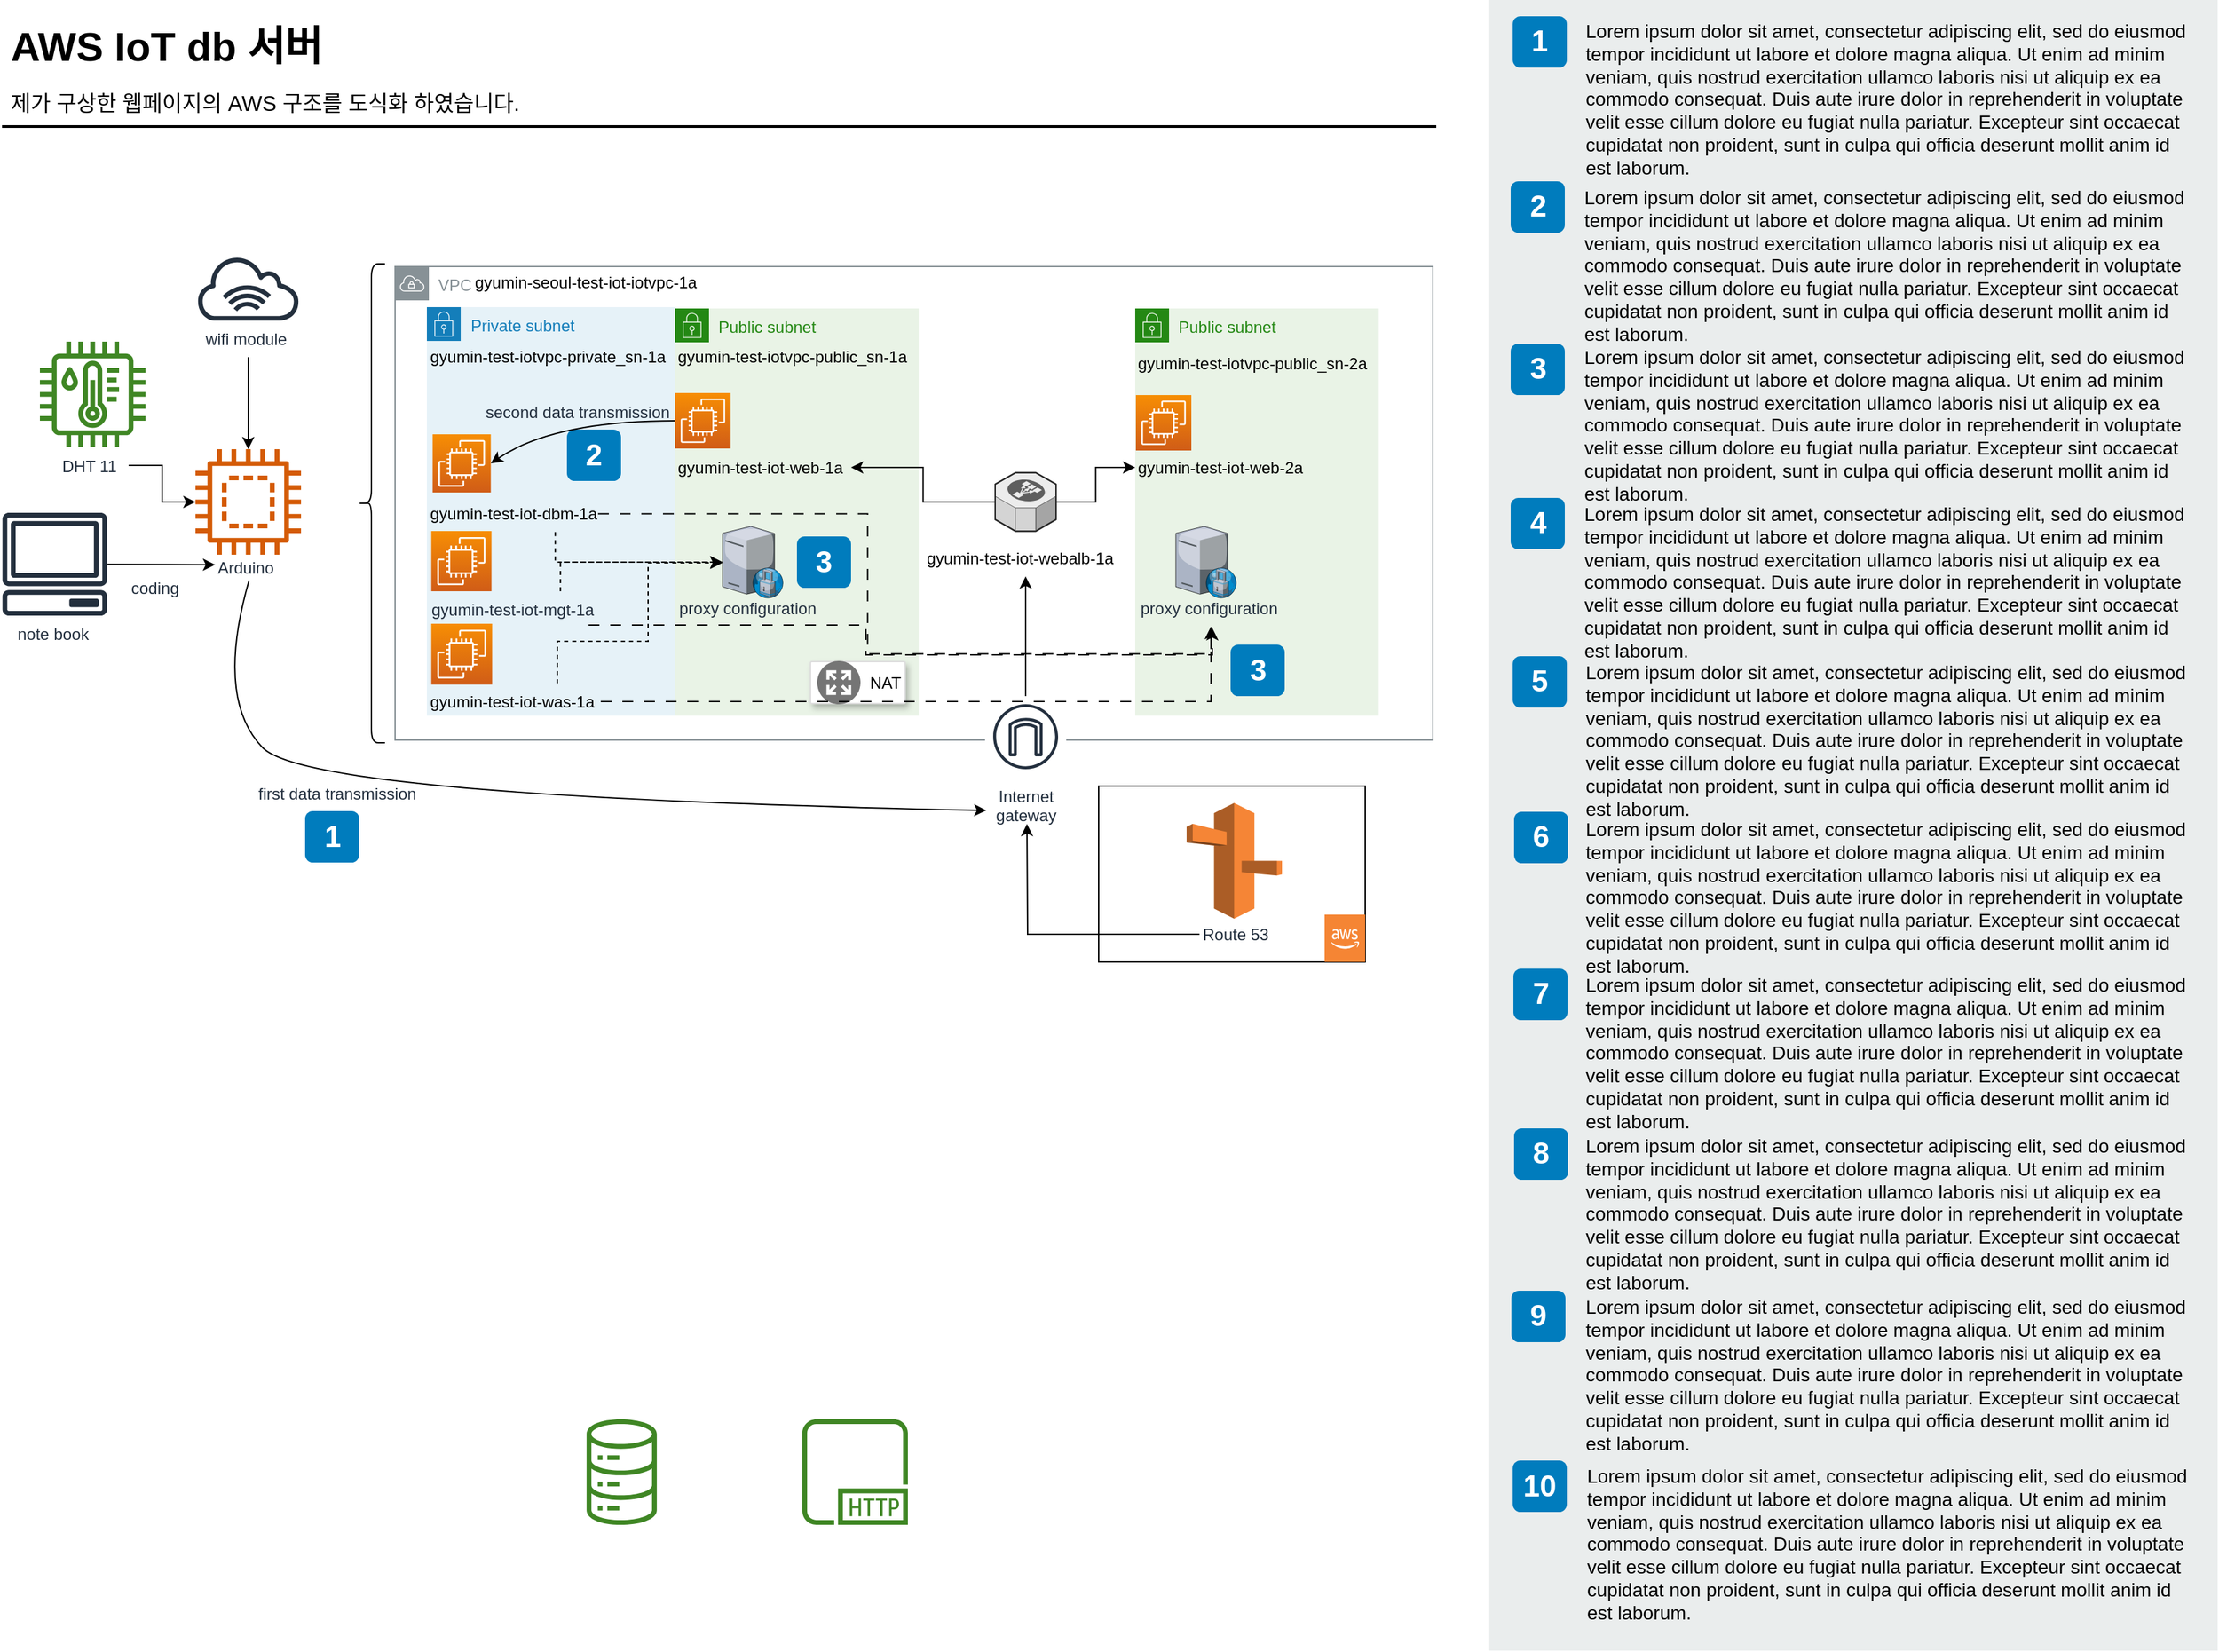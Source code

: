 <mxfile version="21.6.2" type="github">
  <diagram id="Ht1M8jgEwFfnCIfOTk4-" name="Page-1">
    <mxGraphModel dx="1434" dy="788" grid="1" gridSize="10" guides="1" tooltips="1" connect="1" arrows="1" fold="1" page="1" pageScale="1" pageWidth="1169" pageHeight="827" math="0" shadow="0">
      <root>
        <mxCell id="0" />
        <mxCell id="1" parent="0" />
        <mxCell id="RZCS8msr2GIvvRPchReN-126" value="" style="rounded=0;whiteSpace=wrap;html=1;" vertex="1" parent="1">
          <mxGeometry x="863.03" y="632" width="196.97" height="130" as="geometry" />
        </mxCell>
        <mxCell id="RZCS8msr2GIvvRPchReN-37" value="VPC" style="sketch=0;outlineConnect=0;gradientColor=none;html=1;whiteSpace=wrap;fontSize=12;fontStyle=0;shape=mxgraph.aws4.group;grIcon=mxgraph.aws4.group_vpc;strokeColor=#879196;fillColor=none;verticalAlign=top;align=left;spacingLeft=30;fontColor=#879196;dashed=0;" vertex="1" parent="1">
          <mxGeometry x="343" y="248" width="767" height="350" as="geometry" />
        </mxCell>
        <mxCell id="RZCS8msr2GIvvRPchReN-52" value="Private subnet" style="points=[[0,0],[0.25,0],[0.5,0],[0.75,0],[1,0],[1,0.25],[1,0.5],[1,0.75],[1,1],[0.75,1],[0.5,1],[0.25,1],[0,1],[0,0.75],[0,0.5],[0,0.25]];outlineConnect=0;gradientColor=none;html=1;whiteSpace=wrap;fontSize=12;fontStyle=0;container=1;pointerEvents=0;collapsible=0;recursiveResize=0;shape=mxgraph.aws4.group;grIcon=mxgraph.aws4.group_security_group;grStroke=0;strokeColor=#147EBA;fillColor=#E6F2F8;verticalAlign=top;align=left;spacingLeft=30;fontColor=#147EBA;dashed=0;" vertex="1" parent="1">
          <mxGeometry x="366.5" y="278" width="183.5" height="302" as="geometry" />
        </mxCell>
        <mxCell id="RZCS8msr2GIvvRPchReN-41" value="&lt;div style=&quot;text-align: center;&quot;&gt;&lt;span style=&quot;background-color: initial;&quot;&gt;&lt;font color=&quot;#232f3e&quot;&gt;gyumin-test-iot-mgt-1a&lt;/font&gt;&lt;/span&gt;&lt;/div&gt;" style="text;whiteSpace=wrap;html=1;" vertex="1" parent="RZCS8msr2GIvvRPchReN-52">
          <mxGeometry x="1" y="210" width="130.25" height="27" as="geometry" />
        </mxCell>
        <mxCell id="RZCS8msr2GIvvRPchReN-93" value="&lt;div style=&quot;text-align: center;&quot;&gt;gyumin-test-iotvpc-private_sn-1a&lt;br&gt;&lt;/div&gt;" style="text;whiteSpace=wrap;html=1;" vertex="1" parent="RZCS8msr2GIvvRPchReN-52">
          <mxGeometry y="22.5" width="180" height="27" as="geometry" />
        </mxCell>
        <mxCell id="RZCS8msr2GIvvRPchReN-115" value="&lt;div style=&quot;text-align: center;&quot;&gt;&lt;font color=&quot;#232f3e&quot;&gt;second data transmission&lt;/font&gt;&lt;/div&gt;" style="text;whiteSpace=wrap;html=1;" vertex="1" parent="RZCS8msr2GIvvRPchReN-52">
          <mxGeometry x="41" y="63.5" width="142.5" height="27" as="geometry" />
        </mxCell>
        <mxCell id="-QjtrjUzRDEMRZ5MF8oH-27" value="2" style="rounded=1;whiteSpace=wrap;html=1;fillColor=#007CBD;strokeColor=none;fontColor=#FFFFFF;fontStyle=1;fontSize=22;" parent="RZCS8msr2GIvvRPchReN-52" vertex="1">
          <mxGeometry x="103.5" y="90.5" width="40" height="38" as="geometry" />
        </mxCell>
        <mxCell id="RZCS8msr2GIvvRPchReN-46" value="Public subnet" style="points=[[0,0],[0.25,0],[0.5,0],[0.75,0],[1,0],[1,0.25],[1,0.5],[1,0.75],[1,1],[0.75,1],[0.5,1],[0.25,1],[0,1],[0,0.75],[0,0.5],[0,0.25]];outlineConnect=0;gradientColor=none;html=1;whiteSpace=wrap;fontSize=12;fontStyle=0;container=1;pointerEvents=0;collapsible=0;recursiveResize=0;shape=mxgraph.aws4.group;grIcon=mxgraph.aws4.group_security_group;grStroke=0;strokeColor=#248814;fillColor=#E9F3E6;verticalAlign=top;align=left;spacingLeft=30;fontColor=#248814;dashed=0;" vertex="1" parent="1">
          <mxGeometry x="550" y="279" width="180" height="301" as="geometry" />
        </mxCell>
        <mxCell id="RZCS8msr2GIvvRPchReN-21" value="&lt;div style=&quot;text-align: center;&quot;&gt;gyumin-test-iot-web-1a&lt;br&gt;&lt;/div&gt;" style="text;whiteSpace=wrap;html=1;" vertex="1" parent="RZCS8msr2GIvvRPchReN-46">
          <mxGeometry y="104" width="130" height="27" as="geometry" />
        </mxCell>
        <mxCell id="RZCS8msr2GIvvRPchReN-99" value="" style="verticalLabelPosition=bottom;sketch=0;aspect=fixed;html=1;verticalAlign=top;strokeColor=none;align=center;outlineConnect=0;shape=mxgraph.citrix.proxy_server;" vertex="1" parent="RZCS8msr2GIvvRPchReN-46">
          <mxGeometry x="35" y="161" width="45.05" height="53" as="geometry" />
        </mxCell>
        <mxCell id="-QjtrjUzRDEMRZ5MF8oH-28" value="3" style="rounded=1;whiteSpace=wrap;html=1;fillColor=#007CBD;strokeColor=none;fontColor=#FFFFFF;fontStyle=1;fontSize=22;" parent="RZCS8msr2GIvvRPchReN-46" vertex="1">
          <mxGeometry x="90" y="168.5" width="40" height="38" as="geometry" />
        </mxCell>
        <mxCell id="RZCS8msr2GIvvRPchReN-50" value="" style="strokeColor=#dddddd;shadow=1;strokeWidth=1;rounded=1;absoluteArcSize=1;arcSize=2;" vertex="1" parent="RZCS8msr2GIvvRPchReN-46">
          <mxGeometry x="100" y="261" width="70" height="31" as="geometry" />
        </mxCell>
        <mxCell id="RZCS8msr2GIvvRPchReN-51" value="NAT" style="sketch=0;dashed=0;connectable=0;html=1;fillColor=#757575;strokeColor=none;shape=mxgraph.gcp2.nat;part=1;labelPosition=right;verticalLabelPosition=middle;align=left;verticalAlign=middle;spacingLeft=5;fontSize=12;" vertex="1" parent="RZCS8msr2GIvvRPchReN-50">
          <mxGeometry y="0.5" width="32" height="32" relative="1" as="geometry">
            <mxPoint x="5" y="-16" as="offset" />
          </mxGeometry>
        </mxCell>
        <mxCell id="-QjtrjUzRDEMRZ5MF8oH-9" value="1" style="rounded=1;whiteSpace=wrap;html=1;fillColor=#007CBD;strokeColor=none;fontColor=#FFFFFF;fontStyle=1;fontSize=22;" parent="1" vertex="1">
          <mxGeometry x="276.5" y="650.5" width="40" height="38" as="geometry" />
        </mxCell>
        <mxCell id="-QjtrjUzRDEMRZ5MF8oH-47" value="AWS IoT db 서버" style="text;html=1;resizable=0;points=[];autosize=1;align=left;verticalAlign=top;spacingTop=-4;fontSize=30;fontStyle=1" parent="1" vertex="1">
          <mxGeometry x="56.5" y="64.5" width="260" height="40" as="geometry" />
        </mxCell>
        <mxCell id="-QjtrjUzRDEMRZ5MF8oH-48" value="제가 구상한 웹페이지의 AWS 구조를 도식화 하였습니다." style="text;html=1;resizable=0;points=[];autosize=1;align=left;verticalAlign=top;spacingTop=-4;fontSize=16;" parent="1" vertex="1">
          <mxGeometry x="56.5" y="114.5" width="430" height="30" as="geometry" />
        </mxCell>
        <mxCell id="SCVMTBWpLvtzJIhz15lM-1" value="" style="line;strokeWidth=2;html=1;fontSize=14;" parent="1" vertex="1">
          <mxGeometry x="52.5" y="139.5" width="1060" height="10" as="geometry" />
        </mxCell>
        <mxCell id="7OVz4w7n9kzEPWy-4BBC-3" value="" style="rounded=0;whiteSpace=wrap;html=1;fillColor=#EAEDED;fontSize=22;fontColor=#FFFFFF;strokeColor=none;labelBackgroundColor=none;" parent="1" vertex="1">
          <mxGeometry x="1151" y="51" width="539" height="1220" as="geometry" />
        </mxCell>
        <mxCell id="7OVz4w7n9kzEPWy-4BBC-4" value="1" style="rounded=1;whiteSpace=wrap;html=1;fillColor=#007CBD;strokeColor=none;fontColor=#FFFFFF;fontStyle=1;fontSize=22;labelBackgroundColor=none;" parent="1" vertex="1">
          <mxGeometry x="1169" y="63" width="40" height="38" as="geometry" />
        </mxCell>
        <mxCell id="7OVz4w7n9kzEPWy-4BBC-5" value="2" style="rounded=1;whiteSpace=wrap;html=1;fillColor=#007CBD;strokeColor=none;fontColor=#FFFFFF;fontStyle=1;fontSize=22;labelBackgroundColor=none;" parent="1" vertex="1">
          <mxGeometry x="1167.5" y="185" width="40" height="38" as="geometry" />
        </mxCell>
        <mxCell id="7OVz4w7n9kzEPWy-4BBC-6" value="3" style="rounded=1;whiteSpace=wrap;html=1;fillColor=#007CBD;strokeColor=none;fontColor=#FFFFFF;fontStyle=1;fontSize=22;labelBackgroundColor=none;" parent="1" vertex="1">
          <mxGeometry x="1167.5" y="305" width="40" height="38" as="geometry" />
        </mxCell>
        <mxCell id="7OVz4w7n9kzEPWy-4BBC-7" value="4" style="rounded=1;whiteSpace=wrap;html=1;fillColor=#007CBD;strokeColor=none;fontColor=#FFFFFF;fontStyle=1;fontSize=22;labelBackgroundColor=none;" parent="1" vertex="1">
          <mxGeometry x="1167.5" y="419" width="40" height="38" as="geometry" />
        </mxCell>
        <mxCell id="7OVz4w7n9kzEPWy-4BBC-8" value="5" style="rounded=1;whiteSpace=wrap;html=1;fillColor=#007CBD;strokeColor=none;fontColor=#FFFFFF;fontStyle=1;fontSize=22;labelBackgroundColor=none;" parent="1" vertex="1">
          <mxGeometry x="1169" y="536" width="40" height="38" as="geometry" />
        </mxCell>
        <mxCell id="7OVz4w7n9kzEPWy-4BBC-9" value="6" style="rounded=1;whiteSpace=wrap;html=1;fillColor=#007CBD;strokeColor=none;fontColor=#FFFFFF;fontStyle=1;fontSize=22;labelBackgroundColor=none;" parent="1" vertex="1">
          <mxGeometry x="1170" y="651" width="40" height="38" as="geometry" />
        </mxCell>
        <mxCell id="7OVz4w7n9kzEPWy-4BBC-10" value="7" style="rounded=1;whiteSpace=wrap;html=1;fillColor=#007CBD;strokeColor=none;fontColor=#FFFFFF;fontStyle=1;fontSize=22;labelBackgroundColor=none;" parent="1" vertex="1">
          <mxGeometry x="1169.5" y="767" width="40" height="38" as="geometry" />
        </mxCell>
        <mxCell id="7OVz4w7n9kzEPWy-4BBC-11" value="8" style="rounded=1;whiteSpace=wrap;html=1;fillColor=#007CBD;strokeColor=none;fontColor=#FFFFFF;fontStyle=1;fontSize=22;labelBackgroundColor=none;" parent="1" vertex="1">
          <mxGeometry x="1170" y="885" width="40" height="38" as="geometry" />
        </mxCell>
        <mxCell id="7OVz4w7n9kzEPWy-4BBC-12" value="9" style="rounded=1;whiteSpace=wrap;html=1;fillColor=#007CBD;strokeColor=none;fontColor=#FFFFFF;fontStyle=1;fontSize=22;labelBackgroundColor=none;" parent="1" vertex="1">
          <mxGeometry x="1168" y="1005" width="40" height="38" as="geometry" />
        </mxCell>
        <mxCell id="7OVz4w7n9kzEPWy-4BBC-13" value="&lt;span&gt;Lorem ipsum dolor sit amet, consectetur adipiscing elit, sed do eiusmod tempor incididunt ut labore et dolore magna aliqua. Ut enim ad minim veniam, quis nostrud exercitation ullamco laboris nisi ut aliquip ex ea commodo consequat. Duis aute irure dolor in reprehenderit in voluptate velit esse cillum dolore eu fugiat nulla pariatur. Excepteur sint occaecat cupidatat non proident, sunt in culpa qui officia deserunt mollit anim id est laborum.&lt;/span&gt;&lt;br&gt;" style="text;html=1;align=left;verticalAlign=top;spacingTop=-4;fontSize=14;labelBackgroundColor=none;whiteSpace=wrap;" parent="1" vertex="1">
          <mxGeometry x="1220.5" y="62.5" width="449" height="118" as="geometry" />
        </mxCell>
        <mxCell id="7OVz4w7n9kzEPWy-4BBC-14" value="&lt;span&gt;Lorem ipsum dolor sit amet, consectetur adipiscing elit, sed do eiusmod tempor incididunt ut labore et dolore magna aliqua. Ut enim ad minim veniam, quis nostrud exercitation ullamco laboris nisi ut aliquip ex ea commodo consequat. Duis aute irure dolor in reprehenderit in voluptate velit esse cillum dolore eu fugiat nulla pariatur. Excepteur sint occaecat cupidatat non proident, sunt in culpa qui officia deserunt mollit anim id est laborum.&lt;/span&gt;&lt;br&gt;" style="text;html=1;align=left;verticalAlign=top;spacingTop=-4;fontSize=14;labelBackgroundColor=none;whiteSpace=wrap;" parent="1" vertex="1">
          <mxGeometry x="1219.5" y="185.5" width="450" height="115" as="geometry" />
        </mxCell>
        <mxCell id="7OVz4w7n9kzEPWy-4BBC-15" value="&lt;span&gt;Lorem ipsum dolor sit amet, consectetur adipiscing elit, sed do eiusmod tempor incididunt ut labore et dolore magna aliqua. Ut enim ad minim veniam, quis nostrud exercitation ullamco laboris nisi ut aliquip ex ea commodo consequat. Duis aute irure dolor in reprehenderit in voluptate velit esse cillum dolore eu fugiat nulla pariatur. Excepteur sint occaecat cupidatat non proident, sunt in culpa qui officia deserunt mollit anim id est laborum.&lt;/span&gt;&lt;br&gt;" style="text;html=1;align=left;verticalAlign=top;spacingTop=-4;fontSize=14;labelBackgroundColor=none;whiteSpace=wrap;" parent="1" vertex="1">
          <mxGeometry x="1219.5" y="303.5" width="450" height="117" as="geometry" />
        </mxCell>
        <mxCell id="7OVz4w7n9kzEPWy-4BBC-16" value="&lt;span&gt;Lorem ipsum dolor sit amet, consectetur adipiscing elit, sed do eiusmod tempor incididunt ut labore et dolore magna aliqua. Ut enim ad minim veniam, quis nostrud exercitation ullamco laboris nisi ut aliquip ex ea commodo consequat. Duis aute irure dolor in reprehenderit in voluptate velit esse cillum dolore eu fugiat nulla pariatur. Excepteur sint occaecat cupidatat non proident, sunt in culpa qui officia deserunt mollit anim id est laborum.&lt;/span&gt;&lt;br&gt;" style="text;html=1;align=left;verticalAlign=top;spacingTop=-4;fontSize=14;labelBackgroundColor=none;whiteSpace=wrap;" parent="1" vertex="1">
          <mxGeometry x="1219.5" y="419.5" width="450" height="121" as="geometry" />
        </mxCell>
        <mxCell id="7OVz4w7n9kzEPWy-4BBC-17" value="&lt;span&gt;Lorem ipsum dolor sit amet, consectetur adipiscing elit, sed do eiusmod tempor incididunt ut labore et dolore magna aliqua. Ut enim ad minim veniam, quis nostrud exercitation ullamco laboris nisi ut aliquip ex ea commodo consequat. Duis aute irure dolor in reprehenderit in voluptate velit esse cillum dolore eu fugiat nulla pariatur. Excepteur sint occaecat cupidatat non proident, sunt in culpa qui officia deserunt mollit anim id est laborum.&lt;/span&gt;&lt;br&gt;" style="text;html=1;align=left;verticalAlign=top;spacingTop=-4;fontSize=14;labelBackgroundColor=none;whiteSpace=wrap;" parent="1" vertex="1">
          <mxGeometry x="1220.5" y="536.5" width="449" height="114" as="geometry" />
        </mxCell>
        <mxCell id="7OVz4w7n9kzEPWy-4BBC-18" value="&lt;span&gt;Lorem ipsum dolor sit amet, consectetur adipiscing elit, sed do eiusmod tempor incididunt ut labore et dolore magna aliqua. Ut enim ad minim veniam, quis nostrud exercitation ullamco laboris nisi ut aliquip ex ea commodo consequat. Duis aute irure dolor in reprehenderit in voluptate velit esse cillum dolore eu fugiat nulla pariatur. Excepteur sint occaecat cupidatat non proident, sunt in culpa qui officia deserunt mollit anim id est laborum.&lt;/span&gt;&lt;br&gt;" style="text;html=1;align=left;verticalAlign=top;spacingTop=-4;fontSize=14;labelBackgroundColor=none;whiteSpace=wrap;" parent="1" vertex="1">
          <mxGeometry x="1220.5" y="652.5" width="450" height="118" as="geometry" />
        </mxCell>
        <mxCell id="7OVz4w7n9kzEPWy-4BBC-19" value="&lt;span&gt;Lorem ipsum dolor sit amet, consectetur adipiscing elit, sed do eiusmod tempor incididunt ut labore et dolore magna aliqua. Ut enim ad minim veniam, quis nostrud exercitation ullamco laboris nisi ut aliquip ex ea commodo consequat. Duis aute irure dolor in reprehenderit in voluptate velit esse cillum dolore eu fugiat nulla pariatur. Excepteur sint occaecat cupidatat non proident, sunt in culpa qui officia deserunt mollit anim id est laborum.&lt;/span&gt;&lt;br&gt;" style="text;html=1;align=left;verticalAlign=top;spacingTop=-4;fontSize=14;labelBackgroundColor=none;whiteSpace=wrap;" parent="1" vertex="1">
          <mxGeometry x="1220.5" y="767.5" width="449" height="113" as="geometry" />
        </mxCell>
        <mxCell id="7OVz4w7n9kzEPWy-4BBC-20" value="&lt;span&gt;Lorem ipsum dolor sit amet, consectetur adipiscing elit, sed do eiusmod tempor incididunt ut labore et dolore magna aliqua. Ut enim ad minim veniam, quis nostrud exercitation ullamco laboris nisi ut aliquip ex ea commodo consequat. Duis aute irure dolor in reprehenderit in voluptate velit esse cillum dolore eu fugiat nulla pariatur. Excepteur sint occaecat cupidatat non proident, sunt in culpa qui officia deserunt mollit anim id est laborum.&lt;/span&gt;&lt;br&gt;" style="text;html=1;align=left;verticalAlign=top;spacingTop=-4;fontSize=14;labelBackgroundColor=none;whiteSpace=wrap;" parent="1" vertex="1">
          <mxGeometry x="1220.5" y="886.5" width="449" height="124" as="geometry" />
        </mxCell>
        <mxCell id="7OVz4w7n9kzEPWy-4BBC-21" value="&lt;span&gt;Lorem ipsum dolor sit amet, consectetur adipiscing elit, sed do eiusmod tempor incididunt ut labore et dolore magna aliqua. Ut enim ad minim veniam, quis nostrud exercitation ullamco laboris nisi ut aliquip ex ea commodo consequat. Duis aute irure dolor in reprehenderit in voluptate velit esse cillum dolore eu fugiat nulla pariatur. Excepteur sint occaecat cupidatat non proident, sunt in culpa qui officia deserunt mollit anim id est laborum.&lt;/span&gt;&lt;br&gt;" style="text;html=1;align=left;verticalAlign=top;spacingTop=-4;fontSize=14;labelBackgroundColor=none;whiteSpace=wrap;" parent="1" vertex="1">
          <mxGeometry x="1220.5" y="1005.5" width="449" height="115" as="geometry" />
        </mxCell>
        <mxCell id="7OVz4w7n9kzEPWy-4BBC-22" value="10" style="rounded=1;whiteSpace=wrap;html=1;fillColor=#007CBD;strokeColor=none;fontColor=#FFFFFF;fontStyle=1;fontSize=22;labelBackgroundColor=none;" parent="1" vertex="1">
          <mxGeometry x="1169" y="1130.5" width="40" height="38" as="geometry" />
        </mxCell>
        <mxCell id="7OVz4w7n9kzEPWy-4BBC-23" value="&lt;span&gt;Lorem ipsum dolor sit amet, consectetur adipiscing elit, sed do eiusmod tempor incididunt ut labore et dolore magna aliqua. Ut enim ad minim veniam, quis nostrud exercitation ullamco laboris nisi ut aliquip ex ea commodo consequat. Duis aute irure dolor in reprehenderit in voluptate velit esse cillum dolore eu fugiat nulla pariatur. Excepteur sint occaecat cupidatat non proident, sunt in culpa qui officia deserunt mollit anim id est laborum.&lt;/span&gt;&lt;br&gt;" style="text;html=1;align=left;verticalAlign=top;spacingTop=-4;fontSize=14;labelBackgroundColor=none;whiteSpace=wrap;" parent="1" vertex="1">
          <mxGeometry x="1221.5" y="1131" width="449" height="115" as="geometry" />
        </mxCell>
        <mxCell id="RZCS8msr2GIvvRPchReN-3" value="" style="sketch=0;outlineConnect=0;fontColor=#232F3E;gradientColor=none;fillColor=#3F8624;strokeColor=none;dashed=0;verticalLabelPosition=bottom;verticalAlign=top;align=center;html=1;fontSize=12;fontStyle=0;aspect=fixed;pointerEvents=1;shape=mxgraph.aws4.iot_analytics_data_store;" vertex="1" parent="1">
          <mxGeometry x="483.5" y="1100" width="54" height="78" as="geometry" />
        </mxCell>
        <mxCell id="RZCS8msr2GIvvRPchReN-4" value="" style="sketch=0;outlineConnect=0;fontColor=#232F3E;gradientColor=none;fillColor=#3F8624;strokeColor=none;dashed=0;verticalLabelPosition=bottom;verticalAlign=top;align=center;html=1;fontSize=12;fontStyle=0;aspect=fixed;pointerEvents=1;shape=mxgraph.aws4.http_protocol;" vertex="1" parent="1">
          <mxGeometry x="644" y="1100" width="78" height="78" as="geometry" />
        </mxCell>
        <mxCell id="RZCS8msr2GIvvRPchReN-6" value="" style="sketch=0;outlineConnect=0;fontColor=#232F3E;gradientColor=none;fillColor=#3F8624;strokeColor=none;dashed=0;verticalLabelPosition=bottom;verticalAlign=top;align=center;html=1;fontSize=12;fontStyle=0;aspect=fixed;pointerEvents=1;shape=mxgraph.aws4.iot_thing_temperature_humidity_sensor;" vertex="1" parent="1">
          <mxGeometry x="80.5" y="303.5" width="78" height="78" as="geometry" />
        </mxCell>
        <mxCell id="RZCS8msr2GIvvRPchReN-9" value="" style="sketch=0;outlineConnect=0;fontColor=#232F3E;gradientColor=none;fillColor=#232F3D;strokeColor=none;dashed=0;verticalLabelPosition=bottom;verticalAlign=top;align=center;html=1;fontSize=12;fontStyle=0;aspect=fixed;pointerEvents=1;shape=mxgraph.aws4.internet_alt1;" vertex="1" parent="1">
          <mxGeometry x="195.48" y="240" width="78" height="48" as="geometry" />
        </mxCell>
        <mxCell id="RZCS8msr2GIvvRPchReN-13" value="" style="sketch=0;outlineConnect=0;fontColor=#232F3E;gradientColor=none;fillColor=#232F3D;strokeColor=none;dashed=0;verticalLabelPosition=bottom;verticalAlign=top;align=center;html=1;fontSize=12;fontStyle=0;aspect=fixed;pointerEvents=1;shape=mxgraph.aws4.client;" vertex="1" parent="1">
          <mxGeometry x="52.5" y="430" width="78" height="76" as="geometry" />
        </mxCell>
        <mxCell id="RZCS8msr2GIvvRPchReN-62" value="" style="edgeStyle=orthogonalEdgeStyle;rounded=0;orthogonalLoop=1;jettySize=auto;html=1;" edge="1" parent="1" source="RZCS8msr2GIvvRPchReN-23" target="RZCS8msr2GIvvRPchReN-60">
          <mxGeometry relative="1" as="geometry" />
        </mxCell>
        <mxCell id="RZCS8msr2GIvvRPchReN-23" value="&lt;div style=&quot;text-align: center;&quot;&gt;&lt;span style=&quot;background-color: initial;&quot;&gt;&lt;font color=&quot;#232f3e&quot;&gt;wifi module&lt;/font&gt;&lt;/span&gt;&lt;/div&gt;" style="text;whiteSpace=wrap;html=1;" vertex="1" parent="1">
          <mxGeometry x="200.61" y="288" width="67.75" height="27" as="geometry" />
        </mxCell>
        <mxCell id="RZCS8msr2GIvvRPchReN-24" value="&lt;div style=&quot;text-align: center;&quot;&gt;&lt;span style=&quot;background-color: initial;&quot;&gt;&lt;font color=&quot;#232f3e&quot;&gt;Arduino&lt;/font&gt;&lt;/span&gt;&lt;/div&gt;" style="text;whiteSpace=wrap;html=1;" vertex="1" parent="1">
          <mxGeometry x="210" y="457" width="50.11" height="23" as="geometry" />
        </mxCell>
        <mxCell id="RZCS8msr2GIvvRPchReN-25" value="&lt;div style=&quot;text-align: center;&quot;&gt;&lt;span style=&quot;background-color: initial;&quot;&gt;&lt;font color=&quot;#232f3e&quot;&gt;note book&lt;/font&gt;&lt;/span&gt;&lt;/div&gt;" style="text;whiteSpace=wrap;html=1;" vertex="1" parent="1">
          <mxGeometry x="62.02" y="506" width="60.55" height="27" as="geometry" />
        </mxCell>
        <mxCell id="RZCS8msr2GIvvRPchReN-26" value="" style="endArrow=classic;html=1;rounded=0;" edge="1" parent="1" source="RZCS8msr2GIvvRPchReN-13" target="RZCS8msr2GIvvRPchReN-24">
          <mxGeometry width="50" height="50" relative="1" as="geometry">
            <mxPoint x="94.5" y="464.5" as="sourcePoint" />
            <mxPoint x="93" y="450" as="targetPoint" />
          </mxGeometry>
        </mxCell>
        <mxCell id="RZCS8msr2GIvvRPchReN-27" value="&lt;div style=&quot;text-align: center;&quot;&gt;&lt;font color=&quot;#232f3e&quot;&gt;coding&lt;/font&gt;&lt;/div&gt;" style="text;whiteSpace=wrap;html=1;" vertex="1" parent="1">
          <mxGeometry x="146.13" y="472" width="43.5" height="27" as="geometry" />
        </mxCell>
        <mxCell id="RZCS8msr2GIvvRPchReN-61" value="" style="edgeStyle=orthogonalEdgeStyle;rounded=0;orthogonalLoop=1;jettySize=auto;html=1;" edge="1" parent="1" source="RZCS8msr2GIvvRPchReN-28" target="RZCS8msr2GIvvRPchReN-60">
          <mxGeometry relative="1" as="geometry" />
        </mxCell>
        <mxCell id="RZCS8msr2GIvvRPchReN-28" value="&lt;div style=&quot;text-align: center;&quot;&gt;&lt;span style=&quot;background-color: initial;&quot;&gt;&lt;font color=&quot;#232f3e&quot;&gt;DHT 11&lt;/font&gt;&lt;/span&gt;&lt;/div&gt;" style="text;whiteSpace=wrap;html=1;" vertex="1" parent="1">
          <mxGeometry x="94.88" y="381.5" width="51.25" height="27" as="geometry" />
        </mxCell>
        <mxCell id="RZCS8msr2GIvvRPchReN-32" value="" style="shape=curlyBracket;whiteSpace=wrap;html=1;rounded=1;fontSize=14;" vertex="1" parent="1">
          <mxGeometry x="315.5" y="246" width="20" height="354" as="geometry" />
        </mxCell>
        <mxCell id="RZCS8msr2GIvvRPchReN-19" value="" style="sketch=0;points=[[0,0,0],[0.25,0,0],[0.5,0,0],[0.75,0,0],[1,0,0],[0,1,0],[0.25,1,0],[0.5,1,0],[0.75,1,0],[1,1,0],[0,0.25,0],[0,0.5,0],[0,0.75,0],[1,0.25,0],[1,0.5,0],[1,0.75,0]];outlineConnect=0;fontColor=#232F3E;gradientColor=#F78E04;gradientDirection=north;fillColor=#D05C17;strokeColor=#ffffff;dashed=0;verticalLabelPosition=bottom;verticalAlign=top;align=center;html=1;fontSize=12;fontStyle=0;aspect=fixed;shape=mxgraph.aws4.resourceIcon;resIcon=mxgraph.aws4.ec2;" vertex="1" parent="1">
          <mxGeometry x="369.75" y="512" width="45" height="45" as="geometry" />
        </mxCell>
        <mxCell id="RZCS8msr2GIvvRPchReN-134" style="edgeStyle=orthogonalEdgeStyle;rounded=0;orthogonalLoop=1;jettySize=auto;html=1;exitX=0.75;exitY=0;exitDx=0;exitDy=0;strokeColor=default;startArrow=none;startFill=0;dashed=1;" edge="1" parent="1" source="RZCS8msr2GIvvRPchReN-22" target="RZCS8msr2GIvvRPchReN-99">
          <mxGeometry relative="1" as="geometry">
            <Array as="points">
              <mxPoint x="463" y="525" />
              <mxPoint x="530" y="525" />
              <mxPoint x="530" y="467" />
            </Array>
          </mxGeometry>
        </mxCell>
        <mxCell id="RZCS8msr2GIvvRPchReN-22" value="&lt;div style=&quot;text-align: center;&quot;&gt;gyumin-test-iot-was-1a&lt;br&gt;&lt;/div&gt;" style="text;whiteSpace=wrap;html=1;" vertex="1" parent="1">
          <mxGeometry x="366.5" y="556" width="128.5" height="27" as="geometry" />
        </mxCell>
        <mxCell id="RZCS8msr2GIvvRPchReN-38" value="" style="sketch=0;points=[[0,0,0],[0.25,0,0],[0.5,0,0],[0.75,0,0],[1,0,0],[0,1,0],[0.25,1,0],[0.5,1,0],[0.75,1,0],[1,1,0],[0,0.25,0],[0,0.5,0],[0,0.75,0],[1,0.25,0],[1,0.5,0],[1,0.75,0]];outlineConnect=0;fontColor=#232F3E;gradientColor=#F78E04;gradientDirection=north;fillColor=#D05C17;strokeColor=#ffffff;dashed=0;verticalLabelPosition=bottom;verticalAlign=top;align=center;html=1;fontSize=12;fontStyle=0;aspect=fixed;shape=mxgraph.aws4.resourceIcon;resIcon=mxgraph.aws4.ec2;" vertex="1" parent="1">
          <mxGeometry x="370.75" y="372" width="43" height="43" as="geometry" />
        </mxCell>
        <mxCell id="RZCS8msr2GIvvRPchReN-18" value="" style="sketch=0;points=[[0,0,0],[0.25,0,0],[0.5,0,0],[0.75,0,0],[1,0,0],[0,1,0],[0.25,1,0],[0.5,1,0],[0.75,1,0],[1,1,0],[0,0.25,0],[0,0.5,0],[0,0.75,0],[1,0.25,0],[1,0.5,0],[1,0.75,0]];outlineConnect=0;fontColor=#232F3E;gradientColor=#F78E04;gradientDirection=north;fillColor=#D05C17;strokeColor=#ffffff;dashed=0;verticalLabelPosition=bottom;verticalAlign=top;align=center;html=1;fontSize=12;fontStyle=0;aspect=fixed;shape=mxgraph.aws4.resourceIcon;resIcon=mxgraph.aws4.ec2;" vertex="1" parent="1">
          <mxGeometry x="550" y="341.5" width="41" height="41" as="geometry" />
        </mxCell>
        <mxCell id="RZCS8msr2GIvvRPchReN-40" value="" style="sketch=0;points=[[0,0,0],[0.25,0,0],[0.5,0,0],[0.75,0,0],[1,0,0],[0,1,0],[0.25,1,0],[0.5,1,0],[0.75,1,0],[1,1,0],[0,0.25,0],[0,0.5,0],[0,0.75,0],[1,0.25,0],[1,0.5,0],[1,0.75,0]];outlineConnect=0;fontColor=#232F3E;gradientColor=#F78E04;gradientDirection=north;fillColor=#D05C17;strokeColor=#ffffff;dashed=0;verticalLabelPosition=bottom;verticalAlign=top;align=center;html=1;fontSize=12;fontStyle=0;aspect=fixed;shape=mxgraph.aws4.resourceIcon;resIcon=mxgraph.aws4.ec2;" vertex="1" parent="1">
          <mxGeometry x="369.75" y="443.5" width="44.5" height="44.5" as="geometry" />
        </mxCell>
        <mxCell id="RZCS8msr2GIvvRPchReN-60" value="" style="sketch=0;outlineConnect=0;fontColor=#232F3E;gradientColor=none;fillColor=#D45B07;strokeColor=none;dashed=0;verticalLabelPosition=bottom;verticalAlign=top;align=center;html=1;fontSize=12;fontStyle=0;aspect=fixed;pointerEvents=1;shape=mxgraph.aws4.braket_embedded_simulator;" vertex="1" parent="1">
          <mxGeometry x="195.48" y="383" width="78" height="78" as="geometry" />
        </mxCell>
        <mxCell id="RZCS8msr2GIvvRPchReN-63" value="" style="curved=1;endArrow=classic;html=1;rounded=0;exitX=0.5;exitY=1;exitDx=0;exitDy=0;" edge="1" parent="1" source="RZCS8msr2GIvvRPchReN-24">
          <mxGeometry width="50" height="50" relative="1" as="geometry">
            <mxPoint x="360" y="540" as="sourcePoint" />
            <mxPoint x="780" y="650" as="targetPoint" />
            <Array as="points">
              <mxPoint x="210" y="567" />
              <mxPoint x="280" y="640" />
            </Array>
          </mxGeometry>
        </mxCell>
        <mxCell id="RZCS8msr2GIvvRPchReN-66" value="&lt;div style=&quot;text-align: center;&quot;&gt;&lt;font color=&quot;#232f3e&quot;&gt;first data transmission&lt;/font&gt;&lt;/div&gt;" style="text;whiteSpace=wrap;html=1;" vertex="1" parent="1">
          <mxGeometry x="240" y="623.5" width="120" height="27" as="geometry" />
        </mxCell>
        <mxCell id="RZCS8msr2GIvvRPchReN-111" style="edgeStyle=orthogonalEdgeStyle;rounded=0;orthogonalLoop=1;jettySize=auto;html=1;" edge="1" parent="1" source="RZCS8msr2GIvvRPchReN-91" target="RZCS8msr2GIvvRPchReN-21">
          <mxGeometry relative="1" as="geometry" />
        </mxCell>
        <mxCell id="RZCS8msr2GIvvRPchReN-112" style="edgeStyle=orthogonalEdgeStyle;rounded=0;orthogonalLoop=1;jettySize=auto;html=1;entryX=0;entryY=0.5;entryDx=0;entryDy=0;" edge="1" parent="1" source="RZCS8msr2GIvvRPchReN-91" target="RZCS8msr2GIvvRPchReN-96">
          <mxGeometry relative="1" as="geometry" />
        </mxCell>
        <mxCell id="RZCS8msr2GIvvRPchReN-91" value="" style="verticalLabelPosition=bottom;html=1;verticalAlign=top;strokeWidth=1;align=center;outlineConnect=0;dashed=0;outlineConnect=0;shape=mxgraph.aws3d.elasticLoadBalancing;fillColor=#ECECEC;strokeColor=#5E5E5E;aspect=fixed;" vertex="1" parent="1">
          <mxGeometry x="786.5" y="400.41" width="45.05" height="43.17" as="geometry" />
        </mxCell>
        <mxCell id="RZCS8msr2GIvvRPchReN-92" value="&lt;div style=&quot;text-align: center;&quot;&gt;gyumin-seoul-test-iot-iotvpc-1a&lt;br&gt;&lt;/div&gt;" style="text;whiteSpace=wrap;html=1;" vertex="1" parent="1">
          <mxGeometry x="400" y="246" width="170" height="27" as="geometry" />
        </mxCell>
        <mxCell id="RZCS8msr2GIvvRPchReN-132" style="edgeStyle=orthogonalEdgeStyle;rounded=0;orthogonalLoop=1;jettySize=auto;html=1;exitX=0.75;exitY=1;exitDx=0;exitDy=0;dashed=1;" edge="1" parent="1" source="RZCS8msr2GIvvRPchReN-39" target="RZCS8msr2GIvvRPchReN-99">
          <mxGeometry relative="1" as="geometry" />
        </mxCell>
        <mxCell id="RZCS8msr2GIvvRPchReN-39" value="&lt;div style=&quot;text-align: center;&quot;&gt;gyumin-test-iot-dbm-1a&lt;br&gt;&lt;/div&gt;" style="text;whiteSpace=wrap;html=1;" vertex="1" parent="1">
          <mxGeometry x="366.5" y="417.25" width="126.5" height="27" as="geometry" />
        </mxCell>
        <mxCell id="RZCS8msr2GIvvRPchReN-94" value="&lt;div style=&quot;text-align: center;&quot;&gt;gyumin-test-iotvpc-public_sn-1a&lt;br&gt;&lt;/div&gt;" style="text;whiteSpace=wrap;html=1;" vertex="1" parent="1">
          <mxGeometry x="550" y="300.5" width="180" height="27" as="geometry" />
        </mxCell>
        <mxCell id="RZCS8msr2GIvvRPchReN-113" style="edgeStyle=orthogonalEdgeStyle;rounded=0;orthogonalLoop=1;jettySize=auto;html=1;" edge="1" parent="1" source="RZCS8msr2GIvvRPchReN-57" target="RZCS8msr2GIvvRPchReN-108">
          <mxGeometry relative="1" as="geometry" />
        </mxCell>
        <mxCell id="RZCS8msr2GIvvRPchReN-57" value="Internet&#xa;gateway" style="sketch=0;outlineConnect=0;fontColor=#232F3E;gradientColor=none;strokeColor=#232F3E;fillColor=#ffffff;dashed=0;verticalLabelPosition=bottom;verticalAlign=top;align=center;html=1;fontSize=12;fontStyle=0;aspect=fixed;shape=mxgraph.aws4.resourceIcon;resIcon=mxgraph.aws4.internet_gateway;" vertex="1" parent="1">
          <mxGeometry x="779.03" y="565.5" width="60" height="60" as="geometry" />
        </mxCell>
        <mxCell id="RZCS8msr2GIvvRPchReN-95" value="Public subnet" style="points=[[0,0],[0.25,0],[0.5,0],[0.75,0],[1,0],[1,0.25],[1,0.5],[1,0.75],[1,1],[0.75,1],[0.5,1],[0.25,1],[0,1],[0,0.75],[0,0.5],[0,0.25]];outlineConnect=0;gradientColor=none;html=1;whiteSpace=wrap;fontSize=12;fontStyle=0;container=1;pointerEvents=0;collapsible=0;recursiveResize=0;shape=mxgraph.aws4.group;grIcon=mxgraph.aws4.group_security_group;grStroke=0;strokeColor=#248814;fillColor=#E9F3E6;verticalAlign=top;align=left;spacingLeft=30;fontColor=#248814;dashed=0;" vertex="1" parent="1">
          <mxGeometry x="890" y="279" width="180" height="301" as="geometry" />
        </mxCell>
        <mxCell id="RZCS8msr2GIvvRPchReN-96" value="&lt;div style=&quot;text-align: center;&quot;&gt;gyumin-test-iot-web-2a&lt;br&gt;&lt;/div&gt;" style="text;whiteSpace=wrap;html=1;" vertex="1" parent="RZCS8msr2GIvvRPchReN-95">
          <mxGeometry y="104" width="130" height="27" as="geometry" />
        </mxCell>
        <mxCell id="RZCS8msr2GIvvRPchReN-97" value="&lt;div style=&quot;text-align: center;&quot;&gt;gyumin-test-iotvpc-public_sn-2a&lt;br&gt;&lt;/div&gt;" style="text;whiteSpace=wrap;html=1;" vertex="1" parent="RZCS8msr2GIvvRPchReN-95">
          <mxGeometry y="27" width="180" height="27" as="geometry" />
        </mxCell>
        <mxCell id="RZCS8msr2GIvvRPchReN-106" value="" style="verticalLabelPosition=bottom;sketch=0;aspect=fixed;html=1;verticalAlign=top;strokeColor=none;align=center;outlineConnect=0;shape=mxgraph.citrix.proxy_server;" vertex="1" parent="RZCS8msr2GIvvRPchReN-95">
          <mxGeometry x="30" y="161" width="45.05" height="53" as="geometry" />
        </mxCell>
        <mxCell id="RZCS8msr2GIvvRPchReN-98" value="" style="sketch=0;points=[[0,0,0],[0.25,0,0],[0.5,0,0],[0.75,0,0],[1,0,0],[0,1,0],[0.25,1,0],[0.5,1,0],[0.75,1,0],[1,1,0],[0,0.25,0],[0,0.5,0],[0,0.75,0],[1,0.25,0],[1,0.5,0],[1,0.75,0]];outlineConnect=0;fontColor=#232F3E;gradientColor=#F78E04;gradientDirection=north;fillColor=#D05C17;strokeColor=#ffffff;dashed=0;verticalLabelPosition=bottom;verticalAlign=top;align=center;html=1;fontSize=12;fontStyle=0;aspect=fixed;shape=mxgraph.aws4.resourceIcon;resIcon=mxgraph.aws4.ec2;" vertex="1" parent="1">
          <mxGeometry x="890.5" y="343" width="41" height="41" as="geometry" />
        </mxCell>
        <mxCell id="RZCS8msr2GIvvRPchReN-105" value="&lt;div style=&quot;text-align: center;&quot;&gt;&lt;span style=&quot;background-color: initial;&quot;&gt;&lt;font color=&quot;#232f3e&quot;&gt;proxy configuration&lt;/font&gt;&lt;/span&gt;&lt;/div&gt;" style="text;whiteSpace=wrap;html=1;" vertex="1" parent="1">
          <mxGeometry x="551" y="487.25" width="109" height="27" as="geometry" />
        </mxCell>
        <mxCell id="RZCS8msr2GIvvRPchReN-107" value="&lt;div style=&quot;text-align: center;&quot;&gt;&lt;span style=&quot;background-color: initial;&quot;&gt;&lt;font color=&quot;#232f3e&quot;&gt;proxy configuration&lt;/font&gt;&lt;/span&gt;&lt;/div&gt;" style="text;whiteSpace=wrap;html=1;" vertex="1" parent="1">
          <mxGeometry x="891.5" y="487.25" width="109" height="27" as="geometry" />
        </mxCell>
        <mxCell id="RZCS8msr2GIvvRPchReN-108" value="&lt;div style=&quot;text-align: center;&quot;&gt;gyumin-test-iot-webalb-1a&lt;br&gt;&lt;/div&gt;" style="text;whiteSpace=wrap;html=1;" vertex="1" parent="1">
          <mxGeometry x="734.03" y="450" width="150" height="27" as="geometry" />
        </mxCell>
        <mxCell id="RZCS8msr2GIvvRPchReN-109" value="" style="outlineConnect=0;dashed=0;verticalLabelPosition=bottom;verticalAlign=top;align=center;html=1;shape=mxgraph.aws3.route_53;fillColor=#F58536;gradientColor=none;" vertex="1" parent="1">
          <mxGeometry x="928" y="644.5" width="70.5" height="85.5" as="geometry" />
        </mxCell>
        <mxCell id="RZCS8msr2GIvvRPchReN-124" style="edgeStyle=orthogonalEdgeStyle;rounded=0;orthogonalLoop=1;jettySize=auto;html=1;" edge="1" parent="1" source="RZCS8msr2GIvvRPchReN-110">
          <mxGeometry relative="1" as="geometry">
            <mxPoint x="810" y="660" as="targetPoint" />
          </mxGeometry>
        </mxCell>
        <mxCell id="RZCS8msr2GIvvRPchReN-110" value="&lt;div style=&quot;text-align: center;&quot;&gt;&lt;span style=&quot;background-color: initial;&quot;&gt;&lt;font color=&quot;#232f3e&quot;&gt;Route 53&lt;/font&gt;&lt;/span&gt;&lt;/div&gt;" style="text;whiteSpace=wrap;html=1;" vertex="1" parent="1">
          <mxGeometry x="937.5" y="728" width="51.5" height="27" as="geometry" />
        </mxCell>
        <mxCell id="RZCS8msr2GIvvRPchReN-114" value="" style="curved=1;endArrow=classic;html=1;rounded=0;exitX=0;exitY=0.5;exitDx=0;exitDy=0;exitPerimeter=0;entryX=1;entryY=0.5;entryDx=0;entryDy=0;entryPerimeter=0;" edge="1" parent="1" source="RZCS8msr2GIvvRPchReN-18" target="RZCS8msr2GIvvRPchReN-38">
          <mxGeometry width="50" height="50" relative="1" as="geometry">
            <mxPoint x="480" y="400" as="sourcePoint" />
            <mxPoint x="530" y="350" as="targetPoint" />
            <Array as="points">
              <mxPoint x="460" y="362" />
            </Array>
          </mxGeometry>
        </mxCell>
        <mxCell id="RZCS8msr2GIvvRPchReN-125" value="" style="outlineConnect=0;dashed=0;verticalLabelPosition=bottom;verticalAlign=top;align=center;html=1;shape=mxgraph.aws3.cloud_2;fillColor=#F58534;gradientColor=none;" vertex="1" parent="1">
          <mxGeometry x="1030" y="727" width="30" height="35" as="geometry" />
        </mxCell>
        <mxCell id="RZCS8msr2GIvvRPchReN-128" style="edgeStyle=orthogonalEdgeStyle;rounded=0;orthogonalLoop=1;jettySize=auto;html=1;entryX=0.5;entryY=1;entryDx=0;entryDy=0;exitX=0.91;exitY=0.926;exitDx=0;exitDy=0;exitPerimeter=0;dashed=1;dashPattern=8 8;" edge="1" parent="1" source="RZCS8msr2GIvvRPchReN-41">
          <mxGeometry relative="1" as="geometry">
            <mxPoint x="498.75" y="502.5" as="sourcePoint" />
            <mxPoint x="947" y="515.25" as="targetPoint" />
            <Array as="points">
              <mxPoint x="691" y="513" />
              <mxPoint x="691" y="535" />
              <mxPoint x="947" y="535" />
            </Array>
          </mxGeometry>
        </mxCell>
        <mxCell id="RZCS8msr2GIvvRPchReN-129" style="edgeStyle=orthogonalEdgeStyle;rounded=0;orthogonalLoop=1;jettySize=auto;html=1;entryX=0.5;entryY=1;entryDx=0;entryDy=0;dashed=1;dashPattern=8 8;" edge="1" parent="1" source="RZCS8msr2GIvvRPchReN-22" target="RZCS8msr2GIvvRPchReN-107">
          <mxGeometry relative="1" as="geometry" />
        </mxCell>
        <mxCell id="RZCS8msr2GIvvRPchReN-127" style="edgeStyle=orthogonalEdgeStyle;rounded=0;orthogonalLoop=1;jettySize=auto;html=1;entryX=0.5;entryY=1;entryDx=0;entryDy=0;dashed=1;dashPattern=8 8;" edge="1" parent="1" source="RZCS8msr2GIvvRPchReN-39" target="RZCS8msr2GIvvRPchReN-107">
          <mxGeometry relative="1" as="geometry" />
        </mxCell>
        <mxCell id="RZCS8msr2GIvvRPchReN-130" value="3" style="rounded=1;whiteSpace=wrap;html=1;fillColor=#007CBD;strokeColor=none;fontColor=#FFFFFF;fontStyle=1;fontSize=22;" vertex="1" parent="1">
          <mxGeometry x="960.5" y="527.5" width="40" height="38" as="geometry" />
        </mxCell>
        <mxCell id="RZCS8msr2GIvvRPchReN-133" style="edgeStyle=orthogonalEdgeStyle;rounded=0;orthogonalLoop=1;jettySize=auto;html=1;exitX=0.75;exitY=0;exitDx=0;exitDy=0;dashed=1;" edge="1" parent="1" source="RZCS8msr2GIvvRPchReN-41" target="RZCS8msr2GIvvRPchReN-99">
          <mxGeometry relative="1" as="geometry" />
        </mxCell>
      </root>
    </mxGraphModel>
  </diagram>
</mxfile>

